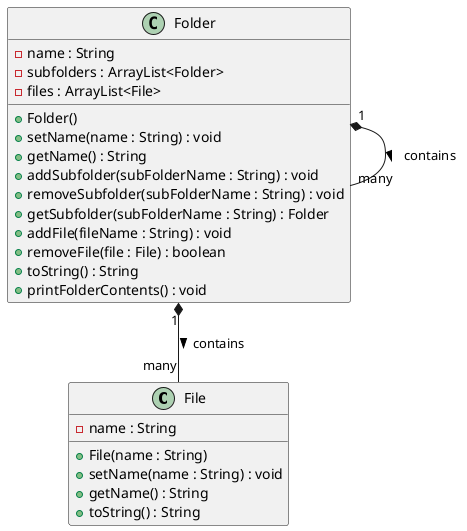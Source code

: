 @startuml

' Definition of the File class
class File {
    -name : String

    +File(name : String)
    +setName(name : String) : void
    +getName() : String
    +toString() : String
}

' Definition of the Folder class, which owns File objects and other Folder objects
class Folder {
    -name : String
    -subfolders : ArrayList<Folder>
    -files : ArrayList<File>

    +Folder()
    +setName(name : String) : void
    +getName() : String
    +addSubfolder(subFolderName : String) : void
    +removeSubfolder(subFolderName : String) : void
    +getSubfolder(subFolderName : String) : Folder
    +addFile(fileName : String) : void
    +removeFile(file : File) : boolean
    +toString() : String
    +printFolderContents() : void
}

Folder "1" *-- "many" Folder : contains >
Folder "1" *-- "many" File : contains >

@enduml